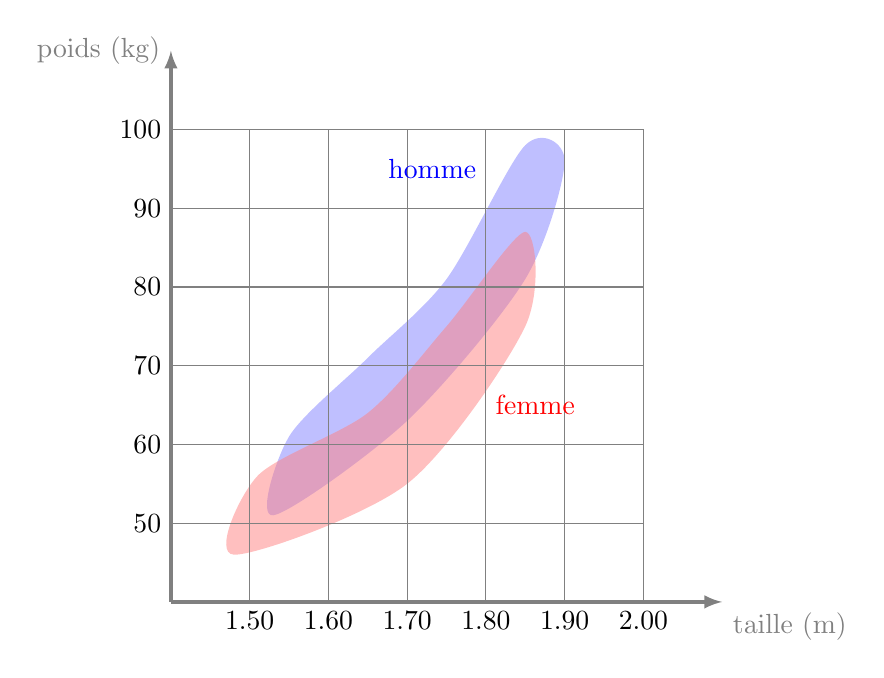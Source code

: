 \begin{tikzpicture}[scale=1]

\fill [blue!50,opacity=0.5] plot [smooth cycle] coordinates {(1.3,1.1) (3,2.3) (4.5,4.1) (5,5.6) (4.5,5.8) (3.5,4.1) (2.5,3.1) (1.5,2.1)};

\fill [red!50,opacity=0.5] plot [smooth cycle] coordinates {(0.8,0.6) (3,1.5) (4.5,3.5) (4.5,4.7)  (3.5,3.5) (2.5,2.4) (1.1,1.6)};

\draw[->,>=latex, very thick,gray] (0,0)--(7,0) node[below right] {taille (m)};
\draw[->,>=latex, very thick, gray] (0,0)--(0,7) node[left] {poids (kg)};
\draw[gray,thin] (0,0) grid (6,6);

\foreach \x/\xx in {1/1.50,2/1.60,3/1.70,4/1.80,5/1.90,6/2.00}{
  \node[below] at (\x,0) {$\xx$};
}
\foreach \y/\yy in {1/50,2/60,3/70,4/80,5/90,6/100}{
  \node[left] at (0,\y,0) {$\yy$};
}

\node[blue,left] at (4,5.5) {homme};
\node[red,right] at (4,2.5) {femme};

\end{tikzpicture}